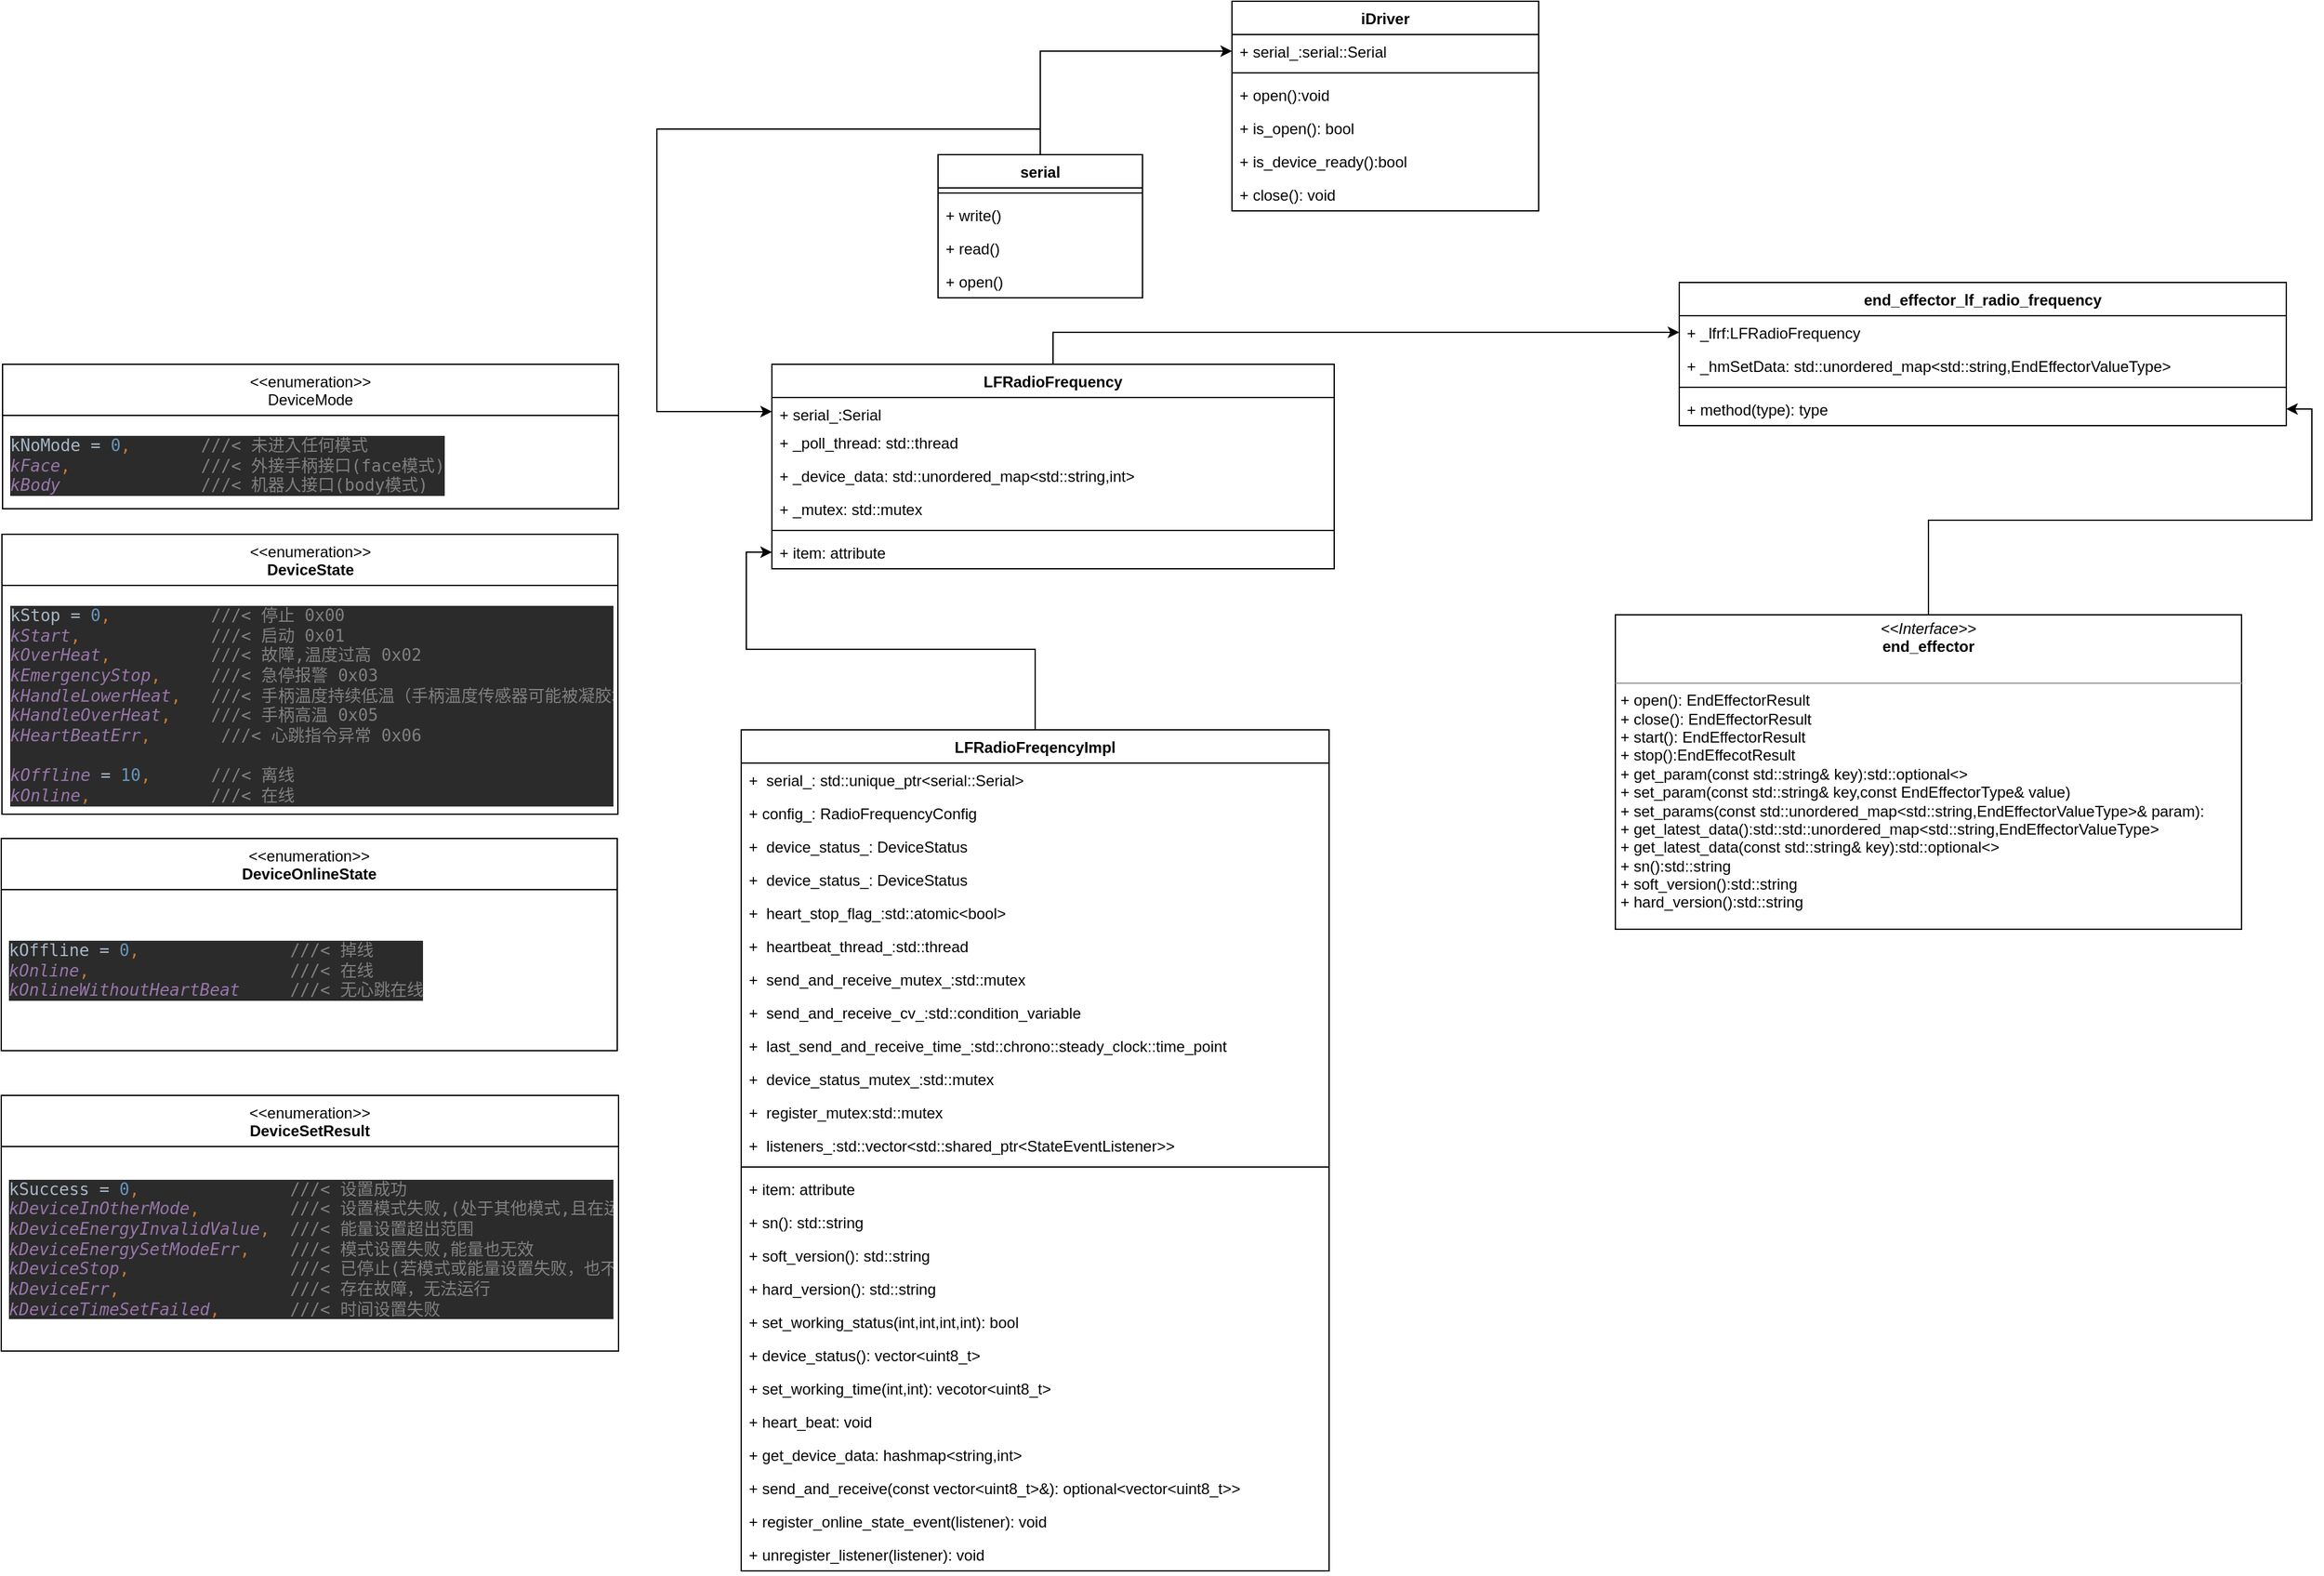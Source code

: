 <mxfile version="22.1.0" type="github">
  <diagram id="C5RBs43oDa-KdzZeNtuy" name="Page-1">
    <mxGraphModel dx="2721" dy="891" grid="0" gridSize="10" guides="1" tooltips="1" connect="1" arrows="1" fold="1" page="0" pageScale="1" pageWidth="827" pageHeight="1169" math="0" shadow="0">
      <root>
        <mxCell id="WIyWlLk6GJQsqaUBKTNV-0" />
        <mxCell id="WIyWlLk6GJQsqaUBKTNV-1" parent="WIyWlLk6GJQsqaUBKTNV-0" />
        <mxCell id="wLdN1BDxr4_QfgTx57xr-34" style="edgeStyle=orthogonalEdgeStyle;rounded=0;orthogonalLoop=1;jettySize=auto;html=1;exitX=0.5;exitY=0;exitDx=0;exitDy=0;entryX=0;entryY=0.5;entryDx=0;entryDy=0;" edge="1" parent="WIyWlLk6GJQsqaUBKTNV-1" source="wLdN1BDxr4_QfgTx57xr-0" target="wLdN1BDxr4_QfgTx57xr-14">
          <mxGeometry relative="1" as="geometry">
            <Array as="points">
              <mxPoint x="-380" y="270" />
              <mxPoint x="-680" y="270" />
              <mxPoint x="-680" y="491" />
            </Array>
          </mxGeometry>
        </mxCell>
        <mxCell id="wLdN1BDxr4_QfgTx57xr-42" style="edgeStyle=orthogonalEdgeStyle;rounded=0;orthogonalLoop=1;jettySize=auto;html=1;exitX=0.5;exitY=0;exitDx=0;exitDy=0;entryX=0;entryY=0.5;entryDx=0;entryDy=0;" edge="1" parent="WIyWlLk6GJQsqaUBKTNV-1" source="wLdN1BDxr4_QfgTx57xr-0" target="wLdN1BDxr4_QfgTx57xr-36">
          <mxGeometry relative="1" as="geometry" />
        </mxCell>
        <mxCell id="wLdN1BDxr4_QfgTx57xr-0" value="serial" style="swimlane;fontStyle=1;align=center;verticalAlign=top;childLayout=stackLayout;horizontal=1;startSize=26;horizontalStack=0;resizeParent=1;resizeParentMax=0;resizeLast=0;collapsible=1;marginBottom=0;whiteSpace=wrap;html=1;" vertex="1" parent="WIyWlLk6GJQsqaUBKTNV-1">
          <mxGeometry x="-460" y="290" width="160" height="112" as="geometry" />
        </mxCell>
        <mxCell id="wLdN1BDxr4_QfgTx57xr-1" value="" style="line;strokeWidth=1;fillColor=none;align=left;verticalAlign=middle;spacingTop=-1;spacingLeft=3;spacingRight=3;rotatable=0;labelPosition=right;points=[];portConstraint=eastwest;strokeColor=inherit;" vertex="1" parent="wLdN1BDxr4_QfgTx57xr-0">
          <mxGeometry y="26" width="160" height="8" as="geometry" />
        </mxCell>
        <mxCell id="wLdN1BDxr4_QfgTx57xr-2" value="+ write()" style="text;strokeColor=none;fillColor=none;align=left;verticalAlign=top;spacingLeft=4;spacingRight=4;overflow=hidden;rotatable=0;points=[[0,0.5],[1,0.5]];portConstraint=eastwest;whiteSpace=wrap;html=1;" vertex="1" parent="wLdN1BDxr4_QfgTx57xr-0">
          <mxGeometry y="34" width="160" height="26" as="geometry" />
        </mxCell>
        <mxCell id="wLdN1BDxr4_QfgTx57xr-3" value="+ read()" style="text;strokeColor=none;fillColor=none;align=left;verticalAlign=top;spacingLeft=4;spacingRight=4;overflow=hidden;rotatable=0;points=[[0,0.5],[1,0.5]];portConstraint=eastwest;whiteSpace=wrap;html=1;" vertex="1" parent="wLdN1BDxr4_QfgTx57xr-0">
          <mxGeometry y="60" width="160" height="26" as="geometry" />
        </mxCell>
        <mxCell id="wLdN1BDxr4_QfgTx57xr-4" value="+ open()" style="text;strokeColor=none;fillColor=none;align=left;verticalAlign=top;spacingLeft=4;spacingRight=4;overflow=hidden;rotatable=0;points=[[0,0.5],[1,0.5]];portConstraint=eastwest;whiteSpace=wrap;html=1;" vertex="1" parent="wLdN1BDxr4_QfgTx57xr-0">
          <mxGeometry y="86" width="160" height="26" as="geometry" />
        </mxCell>
        <mxCell id="wLdN1BDxr4_QfgTx57xr-5" value="end_effector_lf_radio_frequency" style="swimlane;fontStyle=1;align=center;verticalAlign=top;childLayout=stackLayout;horizontal=1;startSize=26;horizontalStack=0;resizeParent=1;resizeParentMax=0;resizeLast=0;collapsible=1;marginBottom=0;whiteSpace=wrap;html=1;" vertex="1" parent="WIyWlLk6GJQsqaUBKTNV-1">
          <mxGeometry x="120" y="390" width="475" height="112" as="geometry" />
        </mxCell>
        <mxCell id="wLdN1BDxr4_QfgTx57xr-6" value="+ _lfrf:LFRadioFrequency" style="text;strokeColor=none;fillColor=none;align=left;verticalAlign=top;spacingLeft=4;spacingRight=4;overflow=hidden;rotatable=0;points=[[0,0.5],[1,0.5]];portConstraint=eastwest;whiteSpace=wrap;html=1;" vertex="1" parent="wLdN1BDxr4_QfgTx57xr-5">
          <mxGeometry y="26" width="475" height="26" as="geometry" />
        </mxCell>
        <mxCell id="wLdN1BDxr4_QfgTx57xr-7" value="+ _hmSetData: std::unordered_map&amp;lt;std::string,EndEffectorValueType&amp;gt;" style="text;strokeColor=none;fillColor=none;align=left;verticalAlign=top;spacingLeft=4;spacingRight=4;overflow=hidden;rotatable=0;points=[[0,0.5],[1,0.5]];portConstraint=eastwest;whiteSpace=wrap;html=1;" vertex="1" parent="wLdN1BDxr4_QfgTx57xr-5">
          <mxGeometry y="52" width="475" height="26" as="geometry" />
        </mxCell>
        <mxCell id="wLdN1BDxr4_QfgTx57xr-9" value="" style="line;strokeWidth=1;fillColor=none;align=left;verticalAlign=middle;spacingTop=-1;spacingLeft=3;spacingRight=3;rotatable=0;labelPosition=right;points=[];portConstraint=eastwest;strokeColor=inherit;" vertex="1" parent="wLdN1BDxr4_QfgTx57xr-5">
          <mxGeometry y="78" width="475" height="8" as="geometry" />
        </mxCell>
        <mxCell id="wLdN1BDxr4_QfgTx57xr-10" value="+ method(type): type" style="text;strokeColor=none;fillColor=none;align=left;verticalAlign=top;spacingLeft=4;spacingRight=4;overflow=hidden;rotatable=0;points=[[0,0.5],[1,0.5]];portConstraint=eastwest;whiteSpace=wrap;html=1;" vertex="1" parent="wLdN1BDxr4_QfgTx57xr-5">
          <mxGeometry y="86" width="475" height="26" as="geometry" />
        </mxCell>
        <mxCell id="wLdN1BDxr4_QfgTx57xr-33" style="edgeStyle=orthogonalEdgeStyle;rounded=0;orthogonalLoop=1;jettySize=auto;html=1;exitX=0.5;exitY=0;exitDx=0;exitDy=0;entryX=1;entryY=0.5;entryDx=0;entryDy=0;" edge="1" parent="WIyWlLk6GJQsqaUBKTNV-1" source="wLdN1BDxr4_QfgTx57xr-12" target="wLdN1BDxr4_QfgTx57xr-10">
          <mxGeometry relative="1" as="geometry" />
        </mxCell>
        <mxCell id="wLdN1BDxr4_QfgTx57xr-12" value="&lt;p style=&quot;margin:0px;margin-top:4px;text-align:center;&quot;&gt;&lt;i&gt;&amp;lt;&amp;lt;Interface&amp;gt;&amp;gt;&lt;/i&gt;&lt;br&gt;&lt;b&gt;end_effector&lt;/b&gt;&lt;/p&gt;&lt;p style=&quot;margin:0px;margin-left:4px;&quot;&gt;&lt;br&gt;&lt;/p&gt;&lt;hr size=&quot;1&quot;&gt;&lt;p style=&quot;margin:0px;margin-left:4px;&quot;&gt;+ open(): EndEffectorResult&lt;br&gt;+ close(): EndEffectorResult&lt;/p&gt;&lt;p style=&quot;margin:0px;margin-left:4px;&quot;&gt;+ start(): EndEffectorResult&lt;/p&gt;&lt;p style=&quot;margin:0px;margin-left:4px;&quot;&gt;+ stop():EndEffecotResult&lt;/p&gt;&lt;p style=&quot;margin:0px;margin-left:4px;&quot;&gt;+ get_param(const std::string&amp;amp; key):std::optional&amp;lt;&amp;gt;&lt;/p&gt;&lt;p style=&quot;margin:0px;margin-left:4px;&quot;&gt;+ set_param(const std::string&amp;amp; key,const EndEffectorType&amp;amp; value)&lt;/p&gt;&lt;p style=&quot;margin:0px;margin-left:4px;&quot;&gt;+ set_params(const std::unordered_map&amp;lt;std::string,EndEffectorValueType&amp;gt;&amp;amp; param):&lt;/p&gt;&lt;p style=&quot;margin:0px;margin-left:4px;&quot;&gt;+ get_latest_data():std::std::unordered_map&amp;lt;std::string,EndEffectorValueType&amp;gt;&lt;/p&gt;&lt;p style=&quot;margin:0px;margin-left:4px;&quot;&gt;+ get_latest_data(const std::string&amp;amp; key):std::optional&amp;lt;&amp;gt;&lt;/p&gt;&lt;p style=&quot;margin:0px;margin-left:4px;&quot;&gt;+ sn():std::string&lt;/p&gt;&lt;p style=&quot;margin:0px;margin-left:4px;&quot;&gt;+ soft_version():std::string&lt;/p&gt;&lt;p style=&quot;margin:0px;margin-left:4px;&quot;&gt;+ hard_version():std::string&lt;/p&gt;" style="verticalAlign=top;align=left;overflow=fill;fontSize=12;fontFamily=Helvetica;html=1;whiteSpace=wrap;" vertex="1" parent="WIyWlLk6GJQsqaUBKTNV-1">
          <mxGeometry x="70" y="650" width="490" height="246" as="geometry" />
        </mxCell>
        <mxCell id="wLdN1BDxr4_QfgTx57xr-32" style="edgeStyle=orthogonalEdgeStyle;rounded=0;orthogonalLoop=1;jettySize=auto;html=1;exitX=0.5;exitY=0;exitDx=0;exitDy=0;entryX=0;entryY=0.5;entryDx=0;entryDy=0;" edge="1" parent="WIyWlLk6GJQsqaUBKTNV-1" source="wLdN1BDxr4_QfgTx57xr-13" target="wLdN1BDxr4_QfgTx57xr-6">
          <mxGeometry relative="1" as="geometry" />
        </mxCell>
        <mxCell id="wLdN1BDxr4_QfgTx57xr-13" value="LFRadioFrequency" style="swimlane;fontStyle=1;align=center;verticalAlign=top;childLayout=stackLayout;horizontal=1;startSize=26;horizontalStack=0;resizeParent=1;resizeParentMax=0;resizeLast=0;collapsible=1;marginBottom=0;whiteSpace=wrap;html=1;" vertex="1" parent="WIyWlLk6GJQsqaUBKTNV-1">
          <mxGeometry x="-590" y="454" width="440" height="160" as="geometry" />
        </mxCell>
        <mxCell id="wLdN1BDxr4_QfgTx57xr-14" value="+ serial_:Serial" style="text;strokeColor=none;fillColor=none;align=left;verticalAlign=top;spacingLeft=4;spacingRight=4;overflow=hidden;rotatable=0;points=[[0,0.5],[1,0.5]];portConstraint=eastwest;whiteSpace=wrap;html=1;" vertex="1" parent="wLdN1BDxr4_QfgTx57xr-13">
          <mxGeometry y="26" width="440" height="22" as="geometry" />
        </mxCell>
        <mxCell id="wLdN1BDxr4_QfgTx57xr-15" value="+ _poll_thread: std::thread" style="text;strokeColor=none;fillColor=none;align=left;verticalAlign=top;spacingLeft=4;spacingRight=4;overflow=hidden;rotatable=0;points=[[0,0.5],[1,0.5]];portConstraint=eastwest;whiteSpace=wrap;html=1;" vertex="1" parent="wLdN1BDxr4_QfgTx57xr-13">
          <mxGeometry y="48" width="440" height="26" as="geometry" />
        </mxCell>
        <mxCell id="wLdN1BDxr4_QfgTx57xr-16" value="+ _device_data: std::unordered_map&amp;lt;std::string,int&amp;gt;" style="text;strokeColor=none;fillColor=none;align=left;verticalAlign=top;spacingLeft=4;spacingRight=4;overflow=hidden;rotatable=0;points=[[0,0.5],[1,0.5]];portConstraint=eastwest;whiteSpace=wrap;html=1;" vertex="1" parent="wLdN1BDxr4_QfgTx57xr-13">
          <mxGeometry y="74" width="440" height="26" as="geometry" />
        </mxCell>
        <mxCell id="wLdN1BDxr4_QfgTx57xr-17" value="+ _mutex: std::mutex" style="text;strokeColor=none;fillColor=none;align=left;verticalAlign=top;spacingLeft=4;spacingRight=4;overflow=hidden;rotatable=0;points=[[0,0.5],[1,0.5]];portConstraint=eastwest;whiteSpace=wrap;html=1;" vertex="1" parent="wLdN1BDxr4_QfgTx57xr-13">
          <mxGeometry y="100" width="440" height="26" as="geometry" />
        </mxCell>
        <mxCell id="wLdN1BDxr4_QfgTx57xr-18" value="" style="line;strokeWidth=1;fillColor=none;align=left;verticalAlign=middle;spacingTop=-1;spacingLeft=3;spacingRight=3;rotatable=0;labelPosition=right;points=[];portConstraint=eastwest;strokeColor=inherit;" vertex="1" parent="wLdN1BDxr4_QfgTx57xr-13">
          <mxGeometry y="126" width="440" height="8" as="geometry" />
        </mxCell>
        <mxCell id="wLdN1BDxr4_QfgTx57xr-76" value="+ item: attribute" style="text;strokeColor=none;fillColor=none;align=left;verticalAlign=top;spacingLeft=4;spacingRight=4;overflow=hidden;rotatable=0;points=[[0,0.5],[1,0.5]];portConstraint=eastwest;whiteSpace=wrap;html=1;" vertex="1" parent="wLdN1BDxr4_QfgTx57xr-13">
          <mxGeometry y="134" width="440" height="26" as="geometry" />
        </mxCell>
        <mxCell id="wLdN1BDxr4_QfgTx57xr-35" value="iDriver" style="swimlane;fontStyle=1;align=center;verticalAlign=top;childLayout=stackLayout;horizontal=1;startSize=26;horizontalStack=0;resizeParent=1;resizeParentMax=0;resizeLast=0;collapsible=1;marginBottom=0;whiteSpace=wrap;html=1;" vertex="1" parent="WIyWlLk6GJQsqaUBKTNV-1">
          <mxGeometry x="-230" y="170" width="240" height="164" as="geometry" />
        </mxCell>
        <mxCell id="wLdN1BDxr4_QfgTx57xr-36" value="+&amp;nbsp;serial_:serial::Serial" style="text;strokeColor=none;fillColor=none;align=left;verticalAlign=top;spacingLeft=4;spacingRight=4;overflow=hidden;rotatable=0;points=[[0,0.5],[1,0.5]];portConstraint=eastwest;whiteSpace=wrap;html=1;" vertex="1" parent="wLdN1BDxr4_QfgTx57xr-35">
          <mxGeometry y="26" width="240" height="26" as="geometry" />
        </mxCell>
        <mxCell id="wLdN1BDxr4_QfgTx57xr-37" value="" style="line;strokeWidth=1;fillColor=none;align=left;verticalAlign=middle;spacingTop=-1;spacingLeft=3;spacingRight=3;rotatable=0;labelPosition=right;points=[];portConstraint=eastwest;strokeColor=inherit;" vertex="1" parent="wLdN1BDxr4_QfgTx57xr-35">
          <mxGeometry y="52" width="240" height="8" as="geometry" />
        </mxCell>
        <mxCell id="wLdN1BDxr4_QfgTx57xr-38" value="+ open():void" style="text;strokeColor=none;fillColor=none;align=left;verticalAlign=top;spacingLeft=4;spacingRight=4;overflow=hidden;rotatable=0;points=[[0,0.5],[1,0.5]];portConstraint=eastwest;whiteSpace=wrap;html=1;" vertex="1" parent="wLdN1BDxr4_QfgTx57xr-35">
          <mxGeometry y="60" width="240" height="26" as="geometry" />
        </mxCell>
        <mxCell id="wLdN1BDxr4_QfgTx57xr-39" value="+ is_open(): bool" style="text;strokeColor=none;fillColor=none;align=left;verticalAlign=top;spacingLeft=4;spacingRight=4;overflow=hidden;rotatable=0;points=[[0,0.5],[1,0.5]];portConstraint=eastwest;whiteSpace=wrap;html=1;" vertex="1" parent="wLdN1BDxr4_QfgTx57xr-35">
          <mxGeometry y="86" width="240" height="26" as="geometry" />
        </mxCell>
        <mxCell id="wLdN1BDxr4_QfgTx57xr-40" value="+ is_device_ready():bool&amp;nbsp;" style="text;strokeColor=none;fillColor=none;align=left;verticalAlign=top;spacingLeft=4;spacingRight=4;overflow=hidden;rotatable=0;points=[[0,0.5],[1,0.5]];portConstraint=eastwest;whiteSpace=wrap;html=1;" vertex="1" parent="wLdN1BDxr4_QfgTx57xr-35">
          <mxGeometry y="112" width="240" height="26" as="geometry" />
        </mxCell>
        <mxCell id="wLdN1BDxr4_QfgTx57xr-41" value="+ close(): void" style="text;strokeColor=none;fillColor=none;align=left;verticalAlign=top;spacingLeft=4;spacingRight=4;overflow=hidden;rotatable=0;points=[[0,0.5],[1,0.5]];portConstraint=eastwest;whiteSpace=wrap;html=1;" vertex="1" parent="wLdN1BDxr4_QfgTx57xr-35">
          <mxGeometry y="138" width="240" height="26" as="geometry" />
        </mxCell>
        <mxCell id="wLdN1BDxr4_QfgTx57xr-90" style="edgeStyle=orthogonalEdgeStyle;rounded=0;orthogonalLoop=1;jettySize=auto;html=1;exitX=0.5;exitY=0;exitDx=0;exitDy=0;" edge="1" parent="WIyWlLk6GJQsqaUBKTNV-1" source="wLdN1BDxr4_QfgTx57xr-47" target="wLdN1BDxr4_QfgTx57xr-76">
          <mxGeometry relative="1" as="geometry" />
        </mxCell>
        <mxCell id="wLdN1BDxr4_QfgTx57xr-47" value="LFRadioFreqencyImpl" style="swimlane;fontStyle=1;align=center;verticalAlign=top;childLayout=stackLayout;horizontal=1;startSize=26;horizontalStack=0;resizeParent=1;resizeParentMax=0;resizeLast=0;collapsible=1;marginBottom=0;whiteSpace=wrap;html=1;" vertex="1" parent="WIyWlLk6GJQsqaUBKTNV-1">
          <mxGeometry x="-614" y="740" width="460" height="658" as="geometry" />
        </mxCell>
        <mxCell id="wLdN1BDxr4_QfgTx57xr-48" value="+&amp;nbsp;&amp;nbsp;serial_:&amp;nbsp;std::unique_ptr&amp;lt;serial::Serial&amp;gt;" style="text;strokeColor=none;fillColor=none;align=left;verticalAlign=top;spacingLeft=4;spacingRight=4;overflow=hidden;rotatable=0;points=[[0,0.5],[1,0.5]];portConstraint=eastwest;whiteSpace=wrap;html=1;" vertex="1" parent="wLdN1BDxr4_QfgTx57xr-47">
          <mxGeometry y="26" width="460" height="26" as="geometry" />
        </mxCell>
        <mxCell id="wLdN1BDxr4_QfgTx57xr-51" value="+ config_:&amp;nbsp;RadioFrequencyConfig&amp;nbsp;" style="text;strokeColor=none;fillColor=none;align=left;verticalAlign=top;spacingLeft=4;spacingRight=4;overflow=hidden;rotatable=0;points=[[0,0.5],[1,0.5]];portConstraint=eastwest;whiteSpace=wrap;html=1;" vertex="1" parent="wLdN1BDxr4_QfgTx57xr-47">
          <mxGeometry y="52" width="460" height="26" as="geometry" />
        </mxCell>
        <mxCell id="wLdN1BDxr4_QfgTx57xr-52" value="+&amp;nbsp;&amp;nbsp;device_status_:&amp;nbsp;DeviceStatus" style="text;strokeColor=none;fillColor=none;align=left;verticalAlign=top;spacingLeft=4;spacingRight=4;overflow=hidden;rotatable=0;points=[[0,0.5],[1,0.5]];portConstraint=eastwest;whiteSpace=wrap;html=1;" vertex="1" parent="wLdN1BDxr4_QfgTx57xr-47">
          <mxGeometry y="78" width="460" height="26" as="geometry" />
        </mxCell>
        <mxCell id="wLdN1BDxr4_QfgTx57xr-53" value="+&amp;nbsp;&amp;nbsp;device_status_:&amp;nbsp;DeviceStatus" style="text;strokeColor=none;fillColor=none;align=left;verticalAlign=top;spacingLeft=4;spacingRight=4;overflow=hidden;rotatable=0;points=[[0,0.5],[1,0.5]];portConstraint=eastwest;whiteSpace=wrap;html=1;" vertex="1" parent="wLdN1BDxr4_QfgTx57xr-47">
          <mxGeometry y="104" width="460" height="26" as="geometry" />
        </mxCell>
        <mxCell id="wLdN1BDxr4_QfgTx57xr-55" value="+&amp;nbsp; heart_stop_flag_:std::atomic&amp;lt;bool&amp;gt;" style="text;strokeColor=none;fillColor=none;align=left;verticalAlign=top;spacingLeft=4;spacingRight=4;overflow=hidden;rotatable=0;points=[[0,0.5],[1,0.5]];portConstraint=eastwest;whiteSpace=wrap;html=1;" vertex="1" parent="wLdN1BDxr4_QfgTx57xr-47">
          <mxGeometry y="130" width="460" height="26" as="geometry" />
        </mxCell>
        <mxCell id="wLdN1BDxr4_QfgTx57xr-56" value="+&amp;nbsp;&amp;nbsp;heartbeat_thread_&lt;span style=&quot;background-color: initial;&quot;&gt;:&lt;/span&gt;std::thread" style="text;strokeColor=none;fillColor=none;align=left;verticalAlign=top;spacingLeft=4;spacingRight=4;overflow=hidden;rotatable=0;points=[[0,0.5],[1,0.5]];portConstraint=eastwest;whiteSpace=wrap;html=1;" vertex="1" parent="wLdN1BDxr4_QfgTx57xr-47">
          <mxGeometry y="156" width="460" height="26" as="geometry" />
        </mxCell>
        <mxCell id="wLdN1BDxr4_QfgTx57xr-57" value="+&amp;nbsp;&amp;nbsp;send_and_receive_mutex_&lt;span style=&quot;background-color: initial;&quot;&gt;:&lt;/span&gt;std::mutex" style="text;strokeColor=none;fillColor=none;align=left;verticalAlign=top;spacingLeft=4;spacingRight=4;overflow=hidden;rotatable=0;points=[[0,0.5],[1,0.5]];portConstraint=eastwest;whiteSpace=wrap;html=1;" vertex="1" parent="wLdN1BDxr4_QfgTx57xr-47">
          <mxGeometry y="182" width="460" height="26" as="geometry" />
        </mxCell>
        <mxCell id="wLdN1BDxr4_QfgTx57xr-58" value="+&amp;nbsp;&amp;nbsp;send_and_receive_cv_&lt;span style=&quot;background-color: initial;&quot;&gt;:&lt;/span&gt;std::condition_variable" style="text;strokeColor=none;fillColor=none;align=left;verticalAlign=top;spacingLeft=4;spacingRight=4;overflow=hidden;rotatable=0;points=[[0,0.5],[1,0.5]];portConstraint=eastwest;whiteSpace=wrap;html=1;" vertex="1" parent="wLdN1BDxr4_QfgTx57xr-47">
          <mxGeometry y="208" width="460" height="26" as="geometry" />
        </mxCell>
        <mxCell id="wLdN1BDxr4_QfgTx57xr-60" value="+&amp;nbsp;&amp;nbsp;last_send_and_receive_time_&lt;span style=&quot;background-color: initial;&quot;&gt;:&lt;/span&gt;std::chrono::steady_clock::time_point" style="text;strokeColor=none;fillColor=none;align=left;verticalAlign=top;spacingLeft=4;spacingRight=4;overflow=hidden;rotatable=0;points=[[0,0.5],[1,0.5]];portConstraint=eastwest;whiteSpace=wrap;html=1;" vertex="1" parent="wLdN1BDxr4_QfgTx57xr-47">
          <mxGeometry y="234" width="460" height="26" as="geometry" />
        </mxCell>
        <mxCell id="wLdN1BDxr4_QfgTx57xr-61" value="+&amp;nbsp;&amp;nbsp;device_status_mutex_&lt;span style=&quot;background-color: initial;&quot;&gt;:&lt;/span&gt;std::mutex" style="text;strokeColor=none;fillColor=none;align=left;verticalAlign=top;spacingLeft=4;spacingRight=4;overflow=hidden;rotatable=0;points=[[0,0.5],[1,0.5]];portConstraint=eastwest;whiteSpace=wrap;html=1;" vertex="1" parent="wLdN1BDxr4_QfgTx57xr-47">
          <mxGeometry y="260" width="460" height="26" as="geometry" />
        </mxCell>
        <mxCell id="wLdN1BDxr4_QfgTx57xr-62" value="+&amp;nbsp;&amp;nbsp;register_mutex&lt;span style=&quot;background-color: initial;&quot;&gt;:&lt;/span&gt;&lt;span style=&quot;background-color: initial;&quot;&gt;std::mutex&lt;/span&gt;" style="text;strokeColor=none;fillColor=none;align=left;verticalAlign=top;spacingLeft=4;spacingRight=4;overflow=hidden;rotatable=0;points=[[0,0.5],[1,0.5]];portConstraint=eastwest;whiteSpace=wrap;html=1;" vertex="1" parent="wLdN1BDxr4_QfgTx57xr-47">
          <mxGeometry y="286" width="460" height="26" as="geometry" />
        </mxCell>
        <mxCell id="wLdN1BDxr4_QfgTx57xr-63" value="+&amp;nbsp;&amp;nbsp;listeners_&lt;span style=&quot;background-color: initial;&quot;&gt;:&lt;/span&gt;std::vector&amp;lt;std::shared_ptr&amp;lt;StateEventListener&amp;gt;&amp;gt;" style="text;strokeColor=none;fillColor=none;align=left;verticalAlign=top;spacingLeft=4;spacingRight=4;overflow=hidden;rotatable=0;points=[[0,0.5],[1,0.5]];portConstraint=eastwest;whiteSpace=wrap;html=1;" vertex="1" parent="wLdN1BDxr4_QfgTx57xr-47">
          <mxGeometry y="312" width="460" height="26" as="geometry" />
        </mxCell>
        <mxCell id="wLdN1BDxr4_QfgTx57xr-49" value="" style="line;strokeWidth=1;fillColor=none;align=left;verticalAlign=middle;spacingTop=-1;spacingLeft=3;spacingRight=3;rotatable=0;labelPosition=right;points=[];portConstraint=eastwest;strokeColor=inherit;" vertex="1" parent="wLdN1BDxr4_QfgTx57xr-47">
          <mxGeometry y="338" width="460" height="8" as="geometry" />
        </mxCell>
        <mxCell id="wLdN1BDxr4_QfgTx57xr-54" value="+ item: attribute" style="text;strokeColor=none;fillColor=none;align=left;verticalAlign=top;spacingLeft=4;spacingRight=4;overflow=hidden;rotatable=0;points=[[0,0.5],[1,0.5]];portConstraint=eastwest;whiteSpace=wrap;html=1;" vertex="1" parent="wLdN1BDxr4_QfgTx57xr-47">
          <mxGeometry y="346" width="460" height="26" as="geometry" />
        </mxCell>
        <mxCell id="wLdN1BDxr4_QfgTx57xr-64" value="+ sn(): std::string" style="text;strokeColor=none;fillColor=none;align=left;verticalAlign=top;spacingLeft=4;spacingRight=4;overflow=hidden;rotatable=0;points=[[0,0.5],[1,0.5]];portConstraint=eastwest;whiteSpace=wrap;html=1;" vertex="1" parent="wLdN1BDxr4_QfgTx57xr-47">
          <mxGeometry y="372" width="460" height="26" as="geometry" />
        </mxCell>
        <mxCell id="wLdN1BDxr4_QfgTx57xr-72" value="+ soft_version()&lt;span style=&quot;background-color: initial;&quot;&gt;: std::string&lt;/span&gt;" style="text;strokeColor=none;fillColor=none;align=left;verticalAlign=top;spacingLeft=4;spacingRight=4;overflow=hidden;rotatable=0;points=[[0,0.5],[1,0.5]];portConstraint=eastwest;whiteSpace=wrap;html=1;" vertex="1" parent="wLdN1BDxr4_QfgTx57xr-47">
          <mxGeometry y="398" width="460" height="26" as="geometry" />
        </mxCell>
        <mxCell id="wLdN1BDxr4_QfgTx57xr-73" value="+ hard_version()&lt;span style=&quot;background-color: initial;&quot;&gt;: std::string&lt;/span&gt;" style="text;strokeColor=none;fillColor=none;align=left;verticalAlign=top;spacingLeft=4;spacingRight=4;overflow=hidden;rotatable=0;points=[[0,0.5],[1,0.5]];portConstraint=eastwest;whiteSpace=wrap;html=1;" vertex="1" parent="wLdN1BDxr4_QfgTx57xr-47">
          <mxGeometry y="424" width="460" height="26" as="geometry" />
        </mxCell>
        <mxCell id="wLdN1BDxr4_QfgTx57xr-65" value="+ set_working_status(int,int,int,int): bool" style="text;strokeColor=none;fillColor=none;align=left;verticalAlign=top;spacingLeft=4;spacingRight=4;overflow=hidden;rotatable=0;points=[[0,0.5],[1,0.5]];portConstraint=eastwest;whiteSpace=wrap;html=1;" vertex="1" parent="wLdN1BDxr4_QfgTx57xr-47">
          <mxGeometry y="450" width="460" height="26" as="geometry" />
        </mxCell>
        <mxCell id="wLdN1BDxr4_QfgTx57xr-66" value="+ device_status(): vector&amp;lt;uint8_t&amp;gt;" style="text;strokeColor=none;fillColor=none;align=left;verticalAlign=top;spacingLeft=4;spacingRight=4;overflow=hidden;rotatable=0;points=[[0,0.5],[1,0.5]];portConstraint=eastwest;whiteSpace=wrap;html=1;" vertex="1" parent="wLdN1BDxr4_QfgTx57xr-47">
          <mxGeometry y="476" width="460" height="26" as="geometry" />
        </mxCell>
        <mxCell id="wLdN1BDxr4_QfgTx57xr-67" value="+ set_working_time(int,int): vecotor&amp;lt;uint8_t&amp;gt;" style="text;strokeColor=none;fillColor=none;align=left;verticalAlign=top;spacingLeft=4;spacingRight=4;overflow=hidden;rotatable=0;points=[[0,0.5],[1,0.5]];portConstraint=eastwest;whiteSpace=wrap;html=1;" vertex="1" parent="wLdN1BDxr4_QfgTx57xr-47">
          <mxGeometry y="502" width="460" height="26" as="geometry" />
        </mxCell>
        <mxCell id="wLdN1BDxr4_QfgTx57xr-68" value="+ heart_beat: void" style="text;strokeColor=none;fillColor=none;align=left;verticalAlign=top;spacingLeft=4;spacingRight=4;overflow=hidden;rotatable=0;points=[[0,0.5],[1,0.5]];portConstraint=eastwest;whiteSpace=wrap;html=1;" vertex="1" parent="wLdN1BDxr4_QfgTx57xr-47">
          <mxGeometry y="528" width="460" height="26" as="geometry" />
        </mxCell>
        <mxCell id="wLdN1BDxr4_QfgTx57xr-69" value="+ get_device_data: hashmap&amp;lt;string,int&amp;gt;" style="text;strokeColor=none;fillColor=none;align=left;verticalAlign=top;spacingLeft=4;spacingRight=4;overflow=hidden;rotatable=0;points=[[0,0.5],[1,0.5]];portConstraint=eastwest;whiteSpace=wrap;html=1;" vertex="1" parent="wLdN1BDxr4_QfgTx57xr-47">
          <mxGeometry y="554" width="460" height="26" as="geometry" />
        </mxCell>
        <mxCell id="wLdN1BDxr4_QfgTx57xr-70" value="+ send_and_receive(const vector&amp;lt;uint8_t&amp;gt;&amp;amp;): optional&amp;lt;vector&amp;lt;uint8_t&amp;gt;&amp;gt;" style="text;strokeColor=none;fillColor=none;align=left;verticalAlign=top;spacingLeft=4;spacingRight=4;overflow=hidden;rotatable=0;points=[[0,0.5],[1,0.5]];portConstraint=eastwest;whiteSpace=wrap;html=1;" vertex="1" parent="wLdN1BDxr4_QfgTx57xr-47">
          <mxGeometry y="580" width="460" height="26" as="geometry" />
        </mxCell>
        <mxCell id="wLdN1BDxr4_QfgTx57xr-74" value="+&amp;nbsp;register_online_state_event(listener)&lt;span style=&quot;background-color: initial;&quot;&gt;: void&lt;/span&gt;" style="text;strokeColor=none;fillColor=none;align=left;verticalAlign=top;spacingLeft=4;spacingRight=4;overflow=hidden;rotatable=0;points=[[0,0.5],[1,0.5]];portConstraint=eastwest;whiteSpace=wrap;html=1;" vertex="1" parent="wLdN1BDxr4_QfgTx57xr-47">
          <mxGeometry y="606" width="460" height="26" as="geometry" />
        </mxCell>
        <mxCell id="wLdN1BDxr4_QfgTx57xr-75" value="+&amp;nbsp;unregister_listener&lt;span style=&quot;background-color: initial;&quot;&gt;(listener)&lt;/span&gt;&lt;span style=&quot;background-color: initial;&quot;&gt;: void&lt;/span&gt;" style="text;strokeColor=none;fillColor=none;align=left;verticalAlign=top;spacingLeft=4;spacingRight=4;overflow=hidden;rotatable=0;points=[[0,0.5],[1,0.5]];portConstraint=eastwest;whiteSpace=wrap;html=1;" vertex="1" parent="wLdN1BDxr4_QfgTx57xr-47">
          <mxGeometry y="632" width="460" height="26" as="geometry" />
        </mxCell>
        <mxCell id="wLdN1BDxr4_QfgTx57xr-80" value="&amp;lt;&amp;lt;enumeration&amp;gt;&amp;gt;&lt;br&gt;DeviceMode" style="swimlane;fontStyle=0;align=center;verticalAlign=top;childLayout=stackLayout;horizontal=1;startSize=40;horizontalStack=0;resizeParent=1;resizeParentMax=0;resizeLast=0;collapsible=0;marginBottom=0;html=1;whiteSpace=wrap;" vertex="1" parent="WIyWlLk6GJQsqaUBKTNV-1">
          <mxGeometry x="-1192" y="454" width="482" height="113" as="geometry" />
        </mxCell>
        <mxCell id="wLdN1BDxr4_QfgTx57xr-81" value="&lt;pre style=&quot;background-color:#2b2b2b;color:#a9b7c6;font-family:&#39;JetBrains Mono&#39;,monospace;font-size:9.8pt;&quot;&gt;kNoMode = &lt;span style=&quot;color:#6897bb;&quot;&gt;0&lt;/span&gt;&lt;span style=&quot;color:#cc7832;&quot;&gt;,       &lt;/span&gt;&lt;span style=&quot;color:#808080;&quot;&gt;///&amp;lt; &lt;/span&gt;&lt;span style=&quot;color:#808080;font-family:&#39;宋体&#39;,monospace;&quot;&gt;未进入任何模式&lt;br&gt;&lt;/span&gt;&lt;span style=&quot;color:#9876aa;font-style:italic;&quot;&gt;kFace&lt;/span&gt;&lt;span style=&quot;color:#cc7832;&quot;&gt;,             &lt;/span&gt;&lt;span style=&quot;color:#808080;&quot;&gt;///&amp;lt; &lt;/span&gt;&lt;span style=&quot;color:#808080;font-family:&#39;宋体&#39;,monospace;&quot;&gt;外接手柄接口&lt;/span&gt;&lt;span style=&quot;color:#808080;&quot;&gt;(face&lt;/span&gt;&lt;span style=&quot;color:#808080;font-family:&#39;宋体&#39;,monospace;&quot;&gt;模式&lt;/span&gt;&lt;span style=&quot;color:#808080;&quot;&gt;)&lt;br&gt;&lt;/span&gt;&lt;span style=&quot;color:#9876aa;font-style:italic;&quot;&gt;kBody              &lt;/span&gt;&lt;span style=&quot;color:#808080;&quot;&gt;///&amp;lt; &lt;/span&gt;&lt;span style=&quot;color:#808080;font-family:&#39;宋体&#39;,monospace;&quot;&gt;机器人接口&lt;/span&gt;&lt;span style=&quot;color:#808080;&quot;&gt;(body&lt;/span&gt;&lt;span style=&quot;color:#808080;font-family:&#39;宋体&#39;,monospace;&quot;&gt;模式&lt;/span&gt;&lt;span style=&quot;color:#808080;&quot;&gt;)&lt;/span&gt;&lt;/pre&gt;" style="text;html=1;strokeColor=none;fillColor=none;align=left;verticalAlign=middle;spacingLeft=4;spacingRight=4;overflow=hidden;rotatable=0;points=[[0,0.5],[1,0.5]];portConstraint=eastwest;whiteSpace=wrap;" vertex="1" parent="wLdN1BDxr4_QfgTx57xr-80">
          <mxGeometry y="40" width="482" height="73" as="geometry" />
        </mxCell>
        <mxCell id="wLdN1BDxr4_QfgTx57xr-85" value="&amp;lt;&amp;lt;enumeration&amp;gt;&amp;gt;&lt;br&gt;&lt;b&gt;DeviceState&lt;/b&gt;" style="swimlane;fontStyle=0;align=center;verticalAlign=top;childLayout=stackLayout;horizontal=1;startSize=40;horizontalStack=0;resizeParent=1;resizeParentMax=0;resizeLast=0;collapsible=0;marginBottom=0;html=1;whiteSpace=wrap;" vertex="1" parent="WIyWlLk6GJQsqaUBKTNV-1">
          <mxGeometry x="-1192.5" y="587" width="482" height="219" as="geometry" />
        </mxCell>
        <mxCell id="wLdN1BDxr4_QfgTx57xr-86" value="&lt;pre style=&quot;background-color:#2b2b2b;color:#a9b7c6;font-family:&#39;JetBrains Mono&#39;,monospace;font-size:9.8pt;&quot;&gt;kStop = &lt;span style=&quot;color:#6897bb;&quot;&gt;0&lt;/span&gt;&lt;span style=&quot;color:#cc7832;&quot;&gt;,          &lt;/span&gt;&lt;span style=&quot;color:#808080;&quot;&gt;///&amp;lt; &lt;/span&gt;&lt;span style=&quot;color:#808080;font-family:&#39;宋体&#39;,monospace;&quot;&gt;停止&lt;/span&gt;&lt;span style=&quot;color:#808080;&quot;&gt; 0x00&lt;br&gt;&lt;/span&gt;&lt;span style=&quot;color:#9876aa;font-style:italic;&quot;&gt;kStart&lt;/span&gt;&lt;span style=&quot;color:#cc7832;&quot;&gt;,             &lt;/span&gt;&lt;span style=&quot;color:#808080;&quot;&gt;///&amp;lt; &lt;/span&gt;&lt;span style=&quot;color:#808080;font-family:&#39;宋体&#39;,monospace;&quot;&gt;启动&lt;/span&gt;&lt;span style=&quot;color:#808080;&quot;&gt; 0x01&lt;br&gt;&lt;/span&gt;&lt;span style=&quot;color:#9876aa;font-style:italic;&quot;&gt;kOverHeat&lt;/span&gt;&lt;span style=&quot;color:#cc7832;&quot;&gt;,          &lt;/span&gt;&lt;span style=&quot;color:#808080;&quot;&gt;///&amp;lt; &lt;/span&gt;&lt;span style=&quot;color:#808080;font-family:&#39;宋体&#39;,monospace;&quot;&gt;故障&lt;/span&gt;&lt;span style=&quot;color:#808080;&quot;&gt;,&lt;/span&gt;&lt;span style=&quot;color:#808080;font-family:&#39;宋体&#39;,monospace;&quot;&gt;温度过高&lt;/span&gt;&lt;span style=&quot;color:#808080;&quot;&gt; 0x02&lt;br&gt;&lt;/span&gt;&lt;span style=&quot;color:#9876aa;font-style:italic;&quot;&gt;kEmergencyStop&lt;/span&gt;&lt;span style=&quot;color:#cc7832;&quot;&gt;,     &lt;/span&gt;&lt;span style=&quot;color:#808080;&quot;&gt;///&amp;lt; &lt;/span&gt;&lt;span style=&quot;color:#808080;font-family:&#39;宋体&#39;,monospace;&quot;&gt;急停报警&lt;/span&gt;&lt;span style=&quot;color:#808080;&quot;&gt; 0x03&lt;br&gt;&lt;/span&gt;&lt;span style=&quot;color:#9876aa;font-style:italic;&quot;&gt;kHandleLowerHeat&lt;/span&gt;&lt;span style=&quot;color:#cc7832;&quot;&gt;,   &lt;/span&gt;&lt;span style=&quot;color:#808080;&quot;&gt;///&amp;lt; &lt;/span&gt;&lt;span style=&quot;color:#808080;font-family:&#39;宋体&#39;,monospace;&quot;&gt;手柄温度持续低温（手柄温度传感器可能被凝胶堵住）&lt;/span&gt;&lt;span style=&quot;color:#808080;&quot;&gt;0x04&lt;br&gt;&lt;/span&gt;&lt;span style=&quot;color:#9876aa;font-style:italic;&quot;&gt;kHandleOverHeat&lt;/span&gt;&lt;span style=&quot;color:#cc7832;&quot;&gt;,    &lt;/span&gt;&lt;span style=&quot;color:#808080;&quot;&gt;///&amp;lt; &lt;/span&gt;&lt;span style=&quot;color:#808080;font-family:&#39;宋体&#39;,monospace;&quot;&gt;手柄高温&lt;/span&gt;&lt;span style=&quot;color:#808080;&quot;&gt; 0x05&lt;br&gt;&lt;/span&gt;&lt;span style=&quot;color:#9876aa;font-style:italic;&quot;&gt;kHeartBeatErr&lt;/span&gt;&lt;span style=&quot;color:#cc7832;&quot;&gt;,       &lt;/span&gt;&lt;span style=&quot;color:#808080;&quot;&gt;///&amp;lt; &lt;/span&gt;&lt;span style=&quot;color:#808080;font-family:&#39;宋体&#39;,monospace;&quot;&gt;心跳指令异常&lt;/span&gt;&lt;span style=&quot;color:#808080;&quot;&gt; 0x06&lt;br&gt;&lt;/span&gt;&lt;span style=&quot;color:#808080;&quot;&gt;&lt;br&gt;&lt;/span&gt;&lt;span style=&quot;color:#9876aa;font-style:italic;&quot;&gt;kOffline &lt;/span&gt;= &lt;span style=&quot;color:#6897bb;&quot;&gt;10&lt;/span&gt;&lt;span style=&quot;color:#cc7832;&quot;&gt;,      &lt;/span&gt;&lt;span style=&quot;color:#808080;&quot;&gt;///&amp;lt; &lt;/span&gt;&lt;span style=&quot;color:#808080;font-family:&#39;宋体&#39;,monospace;&quot;&gt;离线&lt;br&gt;&lt;/span&gt;&lt;span style=&quot;color:#9876aa;font-style:italic;&quot;&gt;kOnline&lt;/span&gt;&lt;span style=&quot;color:#cc7832;&quot;&gt;,            &lt;/span&gt;&lt;span style=&quot;color:#808080;&quot;&gt;///&amp;lt; &lt;/span&gt;&lt;span style=&quot;color:#808080;font-family:&#39;宋体&#39;,monospace;&quot;&gt;在线&lt;/span&gt;&lt;/pre&gt;" style="text;html=1;strokeColor=none;fillColor=none;align=left;verticalAlign=middle;spacingLeft=4;spacingRight=4;overflow=hidden;rotatable=0;points=[[0,0.5],[1,0.5]];portConstraint=eastwest;whiteSpace=wrap;" vertex="1" parent="wLdN1BDxr4_QfgTx57xr-85">
          <mxGeometry y="40" width="482" height="179" as="geometry" />
        </mxCell>
        <mxCell id="wLdN1BDxr4_QfgTx57xr-88" value="&amp;lt;&amp;lt;enumeration&amp;gt;&amp;gt;&lt;br&gt;&lt;b&gt;DeviceOnlineState&lt;/b&gt;" style="swimlane;fontStyle=0;align=center;verticalAlign=top;childLayout=stackLayout;horizontal=1;startSize=40;horizontalStack=0;resizeParent=1;resizeParentMax=0;resizeLast=0;collapsible=0;marginBottom=0;html=1;whiteSpace=wrap;" vertex="1" parent="WIyWlLk6GJQsqaUBKTNV-1">
          <mxGeometry x="-1193" y="825" width="482" height="166" as="geometry" />
        </mxCell>
        <mxCell id="wLdN1BDxr4_QfgTx57xr-89" value="&lt;pre style=&quot;background-color:#2b2b2b;color:#a9b7c6;font-family:&#39;JetBrains Mono&#39;,monospace;font-size:9.8pt;&quot;&gt;&lt;pre style=&quot;font-family: &amp;quot;JetBrains Mono&amp;quot;, monospace; font-size: 9.8pt;&quot;&gt;kOffline = &lt;span style=&quot;color:#6897bb;&quot;&gt;0&lt;/span&gt;&lt;span style=&quot;color:#cc7832;&quot;&gt;,               &lt;/span&gt;&lt;span style=&quot;color:#808080;&quot;&gt;///&amp;lt; &lt;/span&gt;&lt;span style=&quot;color:#808080;font-family:&#39;宋体&#39;,monospace;&quot;&gt;掉线&lt;br&gt;&lt;/span&gt;&lt;span style=&quot;color:#9876aa;font-style:italic;&quot;&gt;kOnline&lt;/span&gt;&lt;span style=&quot;color:#cc7832;&quot;&gt;,                    &lt;/span&gt;&lt;span style=&quot;color:#808080;&quot;&gt;///&amp;lt; &lt;/span&gt;&lt;span style=&quot;color:#808080;font-family:&#39;宋体&#39;,monospace;&quot;&gt;在线&lt;br&gt;&lt;/span&gt;&lt;span style=&quot;color:#9876aa;font-style:italic;&quot;&gt;kOnlineWithoutHeartBeat     &lt;/span&gt;&lt;span style=&quot;color:#808080;&quot;&gt;///&amp;lt; &lt;/span&gt;&lt;span style=&quot;color:#808080;font-family:&#39;宋体&#39;,monospace;&quot;&gt;无心跳在线&lt;/span&gt;&lt;/pre&gt;&lt;/pre&gt;" style="text;html=1;strokeColor=none;fillColor=none;align=left;verticalAlign=middle;spacingLeft=4;spacingRight=4;overflow=hidden;rotatable=0;points=[[0,0.5],[1,0.5]];portConstraint=eastwest;whiteSpace=wrap;" vertex="1" parent="wLdN1BDxr4_QfgTx57xr-88">
          <mxGeometry y="40" width="482" height="126" as="geometry" />
        </mxCell>
        <mxCell id="wLdN1BDxr4_QfgTx57xr-91" value="&amp;lt;&amp;lt;enumeration&amp;gt;&amp;gt;&lt;br&gt;&lt;b&gt;DeviceSetResult&lt;/b&gt;" style="swimlane;fontStyle=0;align=center;verticalAlign=top;childLayout=stackLayout;horizontal=1;startSize=40;horizontalStack=0;resizeParent=1;resizeParentMax=0;resizeLast=0;collapsible=0;marginBottom=0;html=1;whiteSpace=wrap;" vertex="1" parent="WIyWlLk6GJQsqaUBKTNV-1">
          <mxGeometry x="-1193" y="1026" width="483" height="200" as="geometry" />
        </mxCell>
        <mxCell id="wLdN1BDxr4_QfgTx57xr-92" value="&lt;pre style=&quot;background-color:#2b2b2b;color:#a9b7c6;font-family:&#39;JetBrains Mono&#39;,monospace;font-size:9.8pt;&quot;&gt;kSuccess = &lt;span style=&quot;color:#6897bb;&quot;&gt;0&lt;/span&gt;&lt;span style=&quot;color:#cc7832;&quot;&gt;,               &lt;/span&gt;&lt;span style=&quot;color:#808080;&quot;&gt;///&amp;lt; &lt;/span&gt;&lt;span style=&quot;color:#808080;font-family:&#39;宋体&#39;,monospace;&quot;&gt;设置成功&lt;br&gt;&lt;/span&gt;&lt;span style=&quot;color:#9876aa;font-style:italic;&quot;&gt;kDeviceInOtherMode&lt;/span&gt;&lt;span style=&quot;color:#cc7832;&quot;&gt;,         &lt;/span&gt;&lt;span style=&quot;color:#808080;&quot;&gt;///&amp;lt; &lt;/span&gt;&lt;span style=&quot;color:#808080;font-family:&#39;宋体&#39;,monospace;&quot;&gt;设置模式失败&lt;/span&gt;&lt;span style=&quot;color:#808080;&quot;&gt;,(&lt;/span&gt;&lt;span style=&quot;color:#808080;font-family:&#39;宋体&#39;,monospace;&quot;&gt;处于其他模式&lt;/span&gt;&lt;span style=&quot;color:#808080;&quot;&gt;,&lt;/span&gt;&lt;span style=&quot;color:#808080;font-family:&#39;宋体&#39;,monospace;&quot;&gt;且在运行中&lt;/span&gt;&lt;span style=&quot;color:#808080;&quot;&gt;)&lt;br&gt;&lt;/span&gt;&lt;span style=&quot;color:#9876aa;font-style:italic;&quot;&gt;kDeviceEnergyInvalidValue&lt;/span&gt;&lt;span style=&quot;color:#cc7832;&quot;&gt;,  &lt;/span&gt;&lt;span style=&quot;color:#808080;&quot;&gt;///&amp;lt; &lt;/span&gt;&lt;span style=&quot;color:#808080;font-family:&#39;宋体&#39;,monospace;&quot;&gt;能量设置超出范围&lt;br&gt;&lt;/span&gt;&lt;span style=&quot;color:#9876aa;font-style:italic;&quot;&gt;kDeviceEnergySetModeErr&lt;/span&gt;&lt;span style=&quot;color:#cc7832;&quot;&gt;,    &lt;/span&gt;&lt;span style=&quot;color:#808080;&quot;&gt;///&amp;lt; &lt;/span&gt;&lt;span style=&quot;color:#808080;font-family:&#39;宋体&#39;,monospace;&quot;&gt;模式设置失败&lt;/span&gt;&lt;span style=&quot;color:#808080;&quot;&gt;,&lt;/span&gt;&lt;span style=&quot;color:#808080;font-family:&#39;宋体&#39;,monospace;&quot;&gt;能量也无效&lt;br&gt;&lt;/span&gt;&lt;span style=&quot;color:#9876aa;font-style:italic;&quot;&gt;kDeviceStop&lt;/span&gt;&lt;span style=&quot;color:#cc7832;&quot;&gt;,                &lt;/span&gt;&lt;span style=&quot;color:#808080;&quot;&gt;///&amp;lt; &lt;/span&gt;&lt;span style=&quot;color:#808080;font-family:&#39;宋体&#39;,monospace;&quot;&gt;已停止&lt;/span&gt;&lt;span style=&quot;color:#808080;&quot;&gt;(&lt;/span&gt;&lt;span style=&quot;color:#808080;font-family:&#39;宋体&#39;,monospace;&quot;&gt;若模式或能量设置失败，也不会运行&lt;/span&gt;&lt;span style=&quot;color:#808080;&quot;&gt;)&lt;br&gt;&lt;/span&gt;&lt;span style=&quot;color:#9876aa;font-style:italic;&quot;&gt;kDeviceErr&lt;/span&gt;&lt;span style=&quot;color:#cc7832;&quot;&gt;,                 &lt;/span&gt;&lt;span style=&quot;color:#808080;&quot;&gt;///&amp;lt; &lt;/span&gt;&lt;span style=&quot;color:#808080;font-family:&#39;宋体&#39;,monospace;&quot;&gt;存在故障，无法运行&lt;br&gt;&lt;/span&gt;&lt;span style=&quot;color:#9876aa;font-style:italic;&quot;&gt;kDeviceTimeSetFailed&lt;/span&gt;&lt;span style=&quot;color:#cc7832;&quot;&gt;,       &lt;/span&gt;&lt;span style=&quot;color:#808080;&quot;&gt;///&amp;lt; &lt;/span&gt;&lt;span style=&quot;color:#808080;font-family:&#39;宋体&#39;,monospace;&quot;&gt;时间设置失败&lt;/span&gt;&lt;/pre&gt;" style="text;html=1;strokeColor=none;fillColor=none;align=left;verticalAlign=middle;spacingLeft=4;spacingRight=4;overflow=hidden;rotatable=0;points=[[0,0.5],[1,0.5]];portConstraint=eastwest;whiteSpace=wrap;" vertex="1" parent="wLdN1BDxr4_QfgTx57xr-91">
          <mxGeometry y="40" width="483" height="160" as="geometry" />
        </mxCell>
      </root>
    </mxGraphModel>
  </diagram>
</mxfile>
